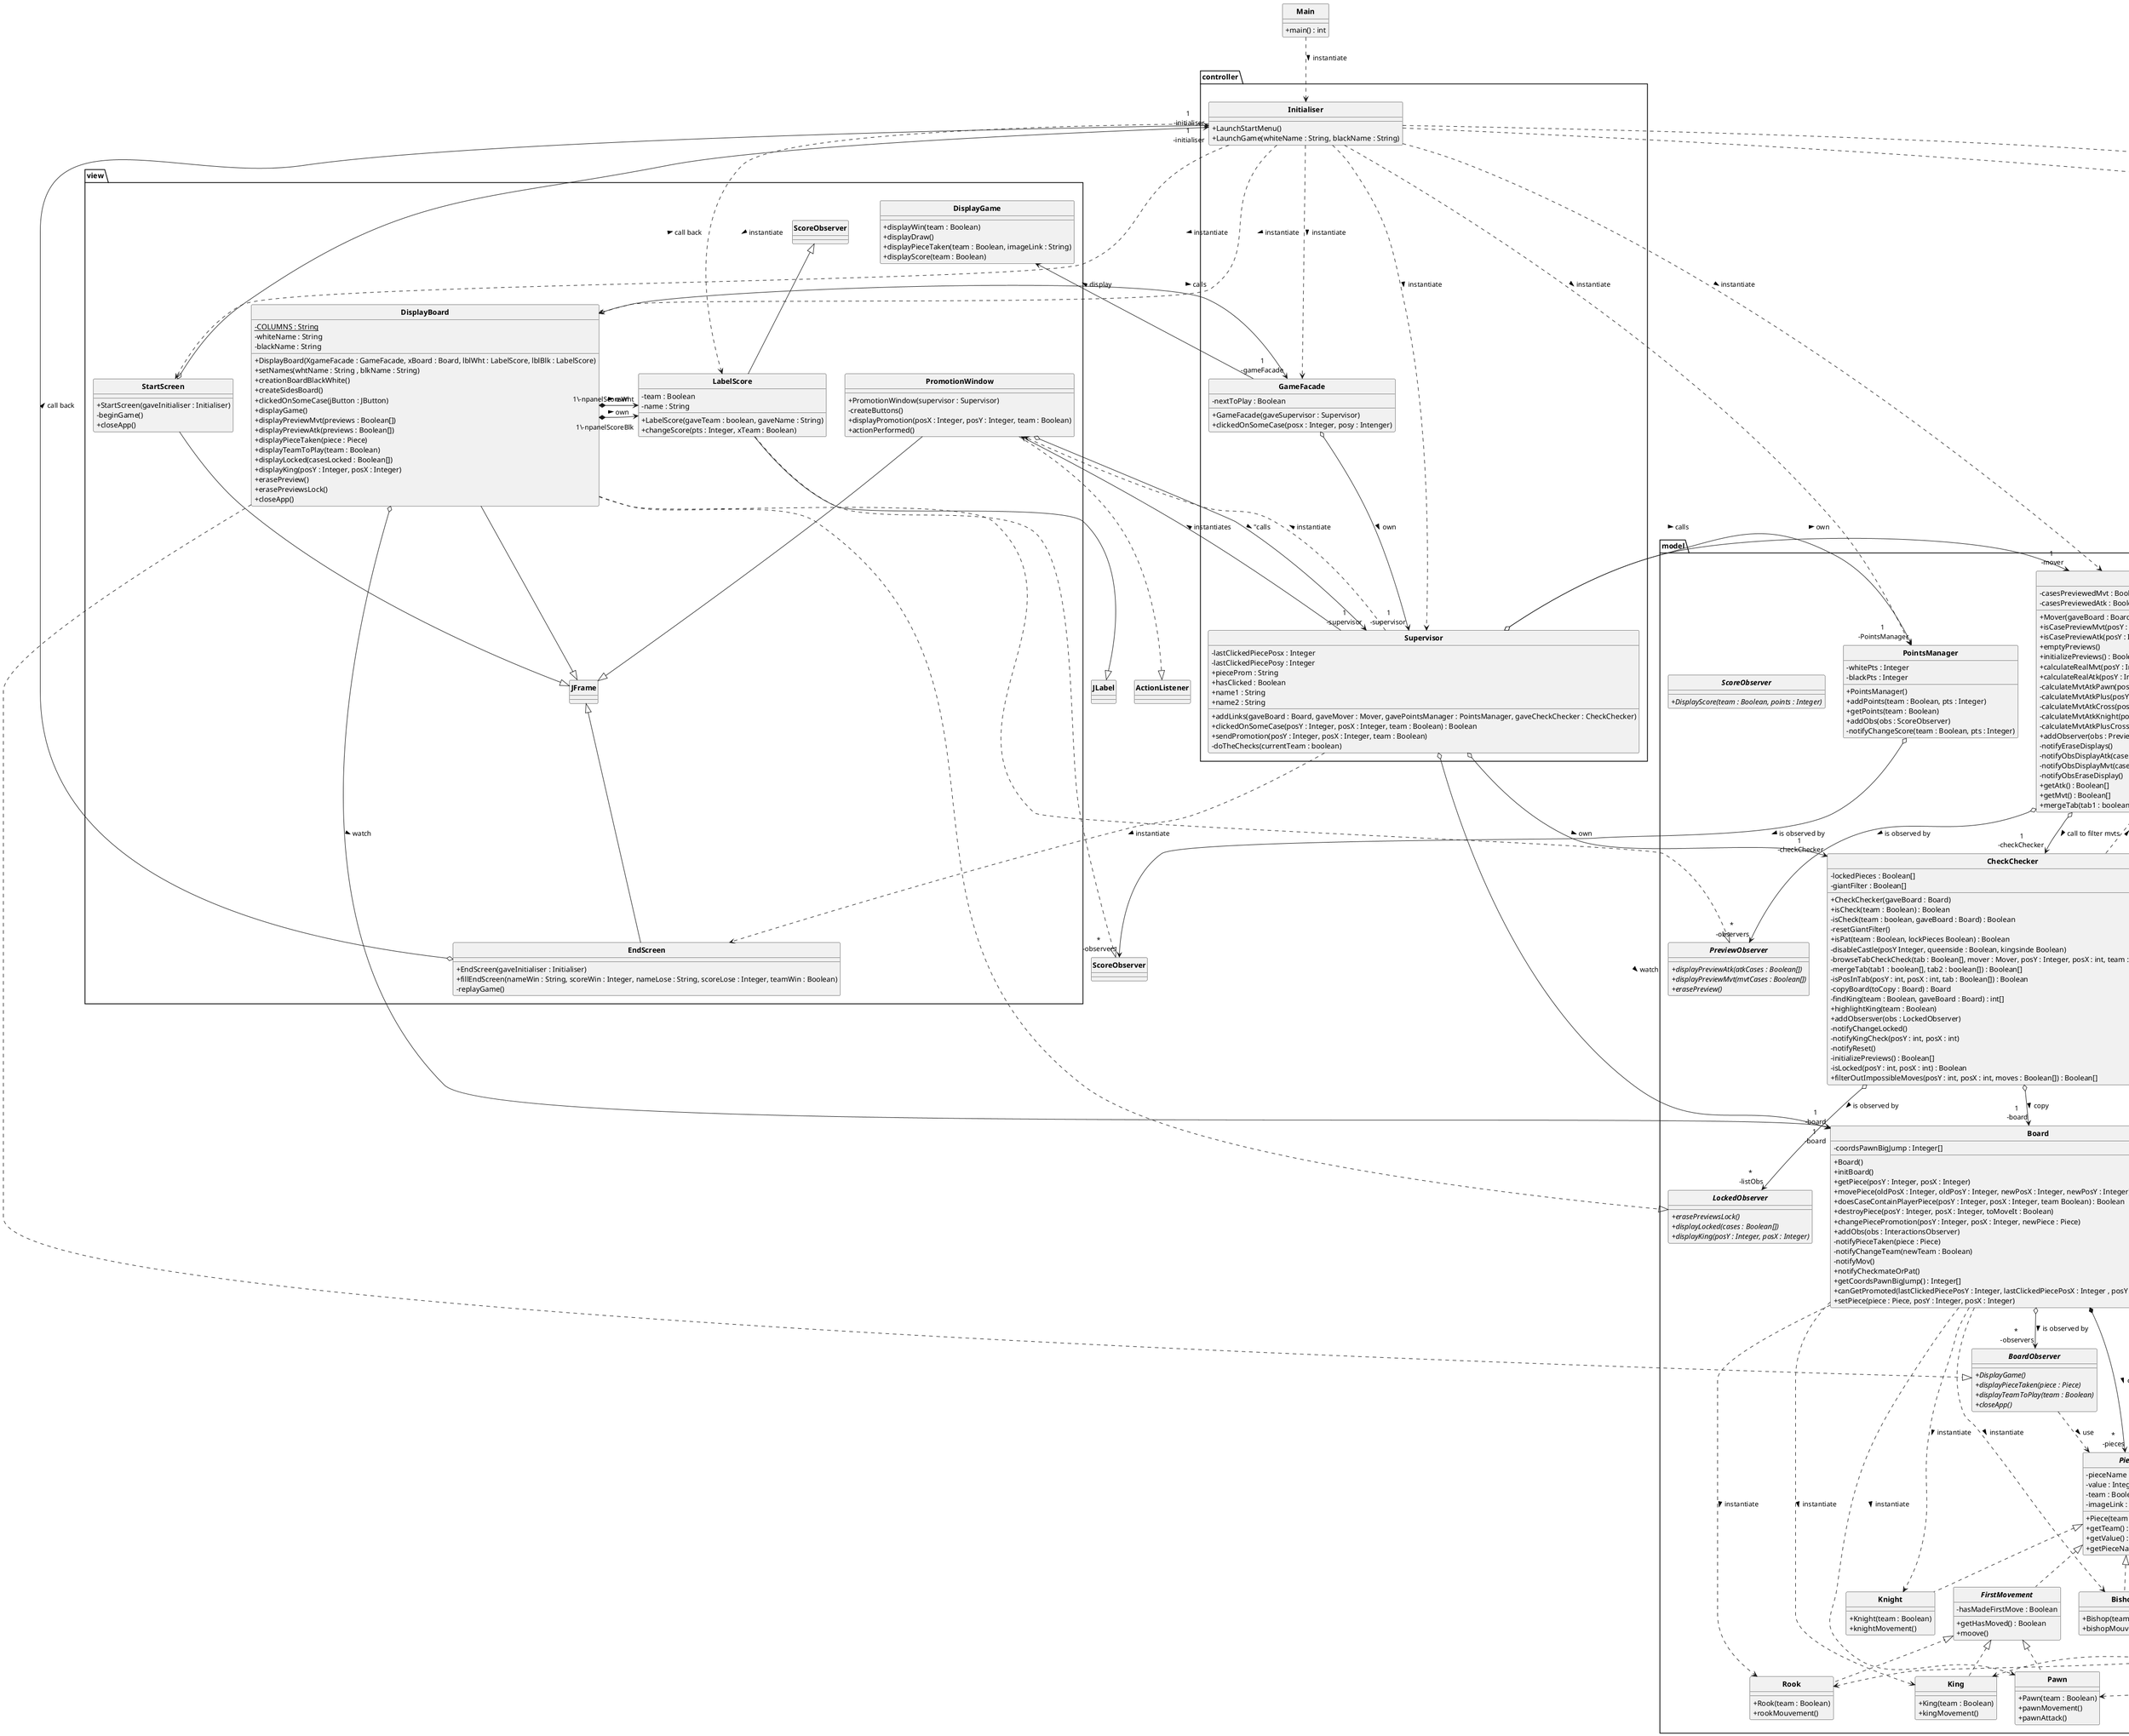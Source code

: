  @startuml


'a faire, trouver comment faire le "enroque"

    skinparam style strictuml
    skinparam classAttributeIconSize 0
    skinparam classFontStyle Bold
    hide enum methods

    class Main{
        + main() : int
    }


' allait dans board, changé
' + movePiece(oldPosX : Integer, oldPosY : Integer, newPosX : Integer, newPosY : Integer)


    package model{
        class Board{
            - coordsPawnBigJump : Integer[]
            + Board()
            + initBoard()
            + getPiece(posY : Integer, posX : Integer)
            + movePiece(oldPosX : Integer, oldPosY : Integer, newPosX : Integer, newPosY : Integer)
            + doesCaseContainPlayerPiece(posY : Integer, posX : Integer, team Boolean) : Boolean
            + destroyPiece(posY : Integer, posX : Integer, toMoveIt : Boolean)
            + changePiecePromotion(posY : Integer, posX : Integer, newPiece : Piece)
            + addObs(obs : InteractionsObserver)
            - notifyPieceTaken(piece : Piece)
            - notifyChangeTeam(newTeam : Boolean)
            - notifyMov()
            + notifyCheckmateOrPat()
            + getCoordsPawnBigJump() : Integer[]
            + canGetPromoted(lastClickedPiecePosY : Integer, lastClickedPiecePosX : Integer , posY Integer, posX : Integer) : Boolean
            + setPiece(piece : Piece, posY : Integer, posX : Integer)
        }

        class Mover{
            - casesPreviewedMvt : Boolean[]
            - casesPreviewedAtk : Boolean[]
            + Mover(gaveBoard : Board, gaveCheckChecker : CheckChecker)
            + isCasePreviewMvt(posY : Integer, posX : Integer) : Boolean
            + isCasePreviewAtk(posY : Integer, posX : Integer) : Boolean
            + emptyPreviews()
            + initializePreviews() : Boolean[]
            + calculateRealMvt(posY : Integer, posX : Integer)
            + calculateRealAtk(posY : Integer, posX : Integer)
            - calculateMvtAtkPawn(posY : Integer, posX : Integer, mvtAtk : Boolean, piece : Piece) : Boolean[]
            ' the Boolean mvts, when true calcul the mvt, when false calcul the atk
            - calculateMvtAtkPlus(posY : Integer, posX : Integer, mvtAtk : Boolean, reach : Integer, piece : Piece) : Boolean[]
            - calculateMvtAtkCross(posY : Integer, posX : Integer, mvtAtk : Boolean, reach : Integer, piece : Piece) : Boolean[]
            - calculateMvtAtkKnight(posY : Integer, posX : Integer, mvtAtk : Boolean, piece : Piece) : Boolean[]
            - calculateMvtAtkPlusCross(posY : Integer, posX : Integer, mvtAtk : Boolean, reach : Integer, piece : Piece) : Boolean[]
            + addObserver(obs : PreviewObserver)
            - notifyEraseDisplays()
            - notifyObsDisplayAtk(cases : Boolean[])
            - notifyObsDisplayMvt(cases : Boolean[])
            - notifyObsEraseDisplay()
            + getAtk() : Boolean[]
            + getMvt() : Boolean[]
            + mergeTab(tab1 : boolean[], tab2 : boolean[]) : Boolean[]
        }

        interface PreviewObserver{
            + {abstract} displayPreviewAtk(atkCases : Boolean[])
            + {abstract} displayPreviewMvt(mvtCases : Boolean[])
            + {abstract} erasePreview()
        }

        abstract class Piece{
            - pieceName : String
            - value : Integer
            - team : Boolean
            - imageLink : String

            + Piece(team : Boolean) 
            + getTeam() : Boolean
            + getValue() : Integer
            + getPieceName() : String
        }

        class Pawn implements FirstMovement{
            + Pawn(team : Boolean)
            + pawnMovement()
            + pawnAttack()
        }

        abstract class FirstMovement implements Piece{
            - hasMadeFirstMove : Boolean
            + getHasMoved() : Boolean
            + moove()
        }

        class King implements FirstMovement{
            + King(team : Boolean)
            + kingMovement()
        }

        class Queen implements Piece{
            + Queen(team : Boolean)
            + queenMovement()
        }

        class Bishop implements Piece{
            + Bishop(team : Boolean) 
            + bishopMouvement()
        }

        class Rook implements FirstMovement{
            + Rook(team : Boolean)
            + rookMouvement()
        }

        class Knight implements Piece{
            + Knight(team : Boolean)
            + knightMovement()
        }

        interface BoardObserver{
            + {abstract} DisplayGame()
            + {abstract} displayPieceTaken(piece : Piece)
            + {abstract} displayTeamToPlay(team : Boolean)
            + {abstract} closeApp()
        }

        interface LockedObserver{
            + {abstract} erasePreviewsLock()
            + {abstract} displayLocked(cases : Boolean[])
            + {abstract} displayKing(posY : Integer, posX : Integer)
        }

        class PointsManager{
            - whitePts : Integer
            - blackPts : Integer
            + PointsManager()
            + addPoints(team : Boolean, pts : Integer)
            + getPoints(team : Boolean)
            + addObs(obs : ScoreObserver)
            - notifyChangeScore(team : Boolean, pts : Integer)
        }

        interface ScoreObserver{
            + {abstract} DisplayScore(team : Boolean, points : Integer)
        }


        class CheckChecker{
            - lockedPieces : Boolean[]
            - giantFilter : Boolean[]

            + CheckChecker(gaveBoard : Board)
            + isCheck(team : Boolean) : Boolean
            - isCheck(team : boolean, gaveBoard : Board) : Boolean
            - resetGiantFilter()
            + isPat(team : Boolean, lockPieces Boolean) : Boolean
            - disableCastle(posY Integer, queenside : Boolean, kingsinde Boolean)
            - browseTabCheckCheck(tab : Boolean[], mover : Mover, posY : Integer, posX : int, team : Boolean) : Boolean 
            - mergeTab(tab1 : boolean[], tab2 : boolean[]) : Boolean[]
            - isPosInTab(posY : int, posX : int, tab : Boolean[]) : Boolean
            - copyBoard(toCopy : Board) : Board
            - findKing(team : Boolean, gaveBoard : Board) : int[]
            + highlightKing(team : Boolean)
            + addObsersver(obs : LockedObserver)
            - notifyChangeLocked()
            - notifyKingCheck(posY : int, posX : int)
            - notifyReset()
            - initializePreviews() : Boolean[]
            - isLocked(posY : int, posX : int) : Boolean
            + filterOutImpossibleMoves(posY : int, posX : int, moves : Boolean[]) : Boolean[]
        }




    }
' + caseInfo(posx : Integer, posy : Integer)


' 
    package controller{

        class Supervisor{
            - lastClickedPiecePosx : Integer
            - lastClickedPiecePosy : Integer 
            + pieceProm : String
            + hasClicked : Boolean
            + name1 : String
            + name2 : String
            ' on garde pas une piece en privé car on peut trouver la piece selon sa position
            + addLinks(gaveBoard : Board, gaveMover : Mover, gavePointsManager : PointsManager, gaveCheckChecker : CheckChecker)
            + clickedOnSomeCase(posY : Integer, posX : Integer, team : Boolean) : Boolean
            + sendPromotion(posY : Integer, posX : Integer, team : Boolean)
            - doTheChecks(currentTeam : boolean)
        }

        class GameFacade{
            - nextToPlay : Boolean
            + GameFacade(gaveSupervisor : Supervisor)
            + clickedOnSomeCase(posx : Integer, posy : Intenger)
        }

        class Initialiser{
            + LaunchStartMenu()
            + LaunchGame(whiteName : String, blackName : String)
        }

    }

    package view{
        class DisplayBoard{
            - {static} COLUMNS : String
            - whiteName : String
            - blackName : String
            + DisplayBoard(XgameFacade : GameFacade, xBoard : Board, lblWht : LabelScore, lblBlk : LabelScore)
            + setNames(whtName : String , blkName : String)
            + creationBoardBlackWhite()
            + createSidesBoard()
            + clickedOnSomeCase(jButton : JButton)
            + displayGame()
            + displayPreviewMvt(previews : Boolean[])
            + displayPreviewAtk(previews : Boolean[])
            + displayPieceTaken(piece : Piece)
            + displayTeamToPlay(team : Boolean)
            + displayLocked(casesLocked : Boolean[])
            + displayKing(posY : Integer, posX : Integer)
            + erasePreview()
            + erasePreviewsLock()
            + closeApp()
        }

        class DisplayGame{
            + displayWin(team : Boolean)
            + displayDraw()
            + displayPieceTaken(team : Boolean, imageLink : String)
            + displayScore(team : Boolean)
        }

        class PromotionWindow{
            + PromotionWindow(supervisor : Supervisor)
            - createButtons()
            + displayPromotion(posX : Integer, posY : Integer, team : Boolean)
            + actionPerformed() 
            'Overrides ActionPerformed from ActionListener
        }

        class LabelScore extends ScoreObserver{
            - team : Boolean 
            - name : String 
            + LabelScore(gaveTeam : boolean, gaveName : String)
            + changeScore(pts : Integer, xTeam : Boolean)
        }


        class StartScreen{
            + StartScreen(gaveInitialiser : Initialiser)
            - beginGame()
            + closeApp()
        }

        class EndScreen extends JFrame{
            + EndScreen(gaveInitialiser : Initialiser)
            + fillEndScreen(nameWin : String, scoreWin : Integer, nameLose : String, scoreLose : Integer, teamWin : Boolean)
            - replayGame()
        }

        
    }

'class PanelBoard{}
'class PanelPlayer{}

    'main
    Main ..> Initialiser : > instantiate 

    'instantiate
    Initialiser ..> Board : > instantiate 
    Initialiser ...> GameFacade : > instantiate 
    Initialiser ..> DisplayBoard : > instantiate 
    Initialiser ..> Supervisor : > instantiate 
    Initialiser ..> PointsManager : > instantiate 
    Initialiser ..> Mover : > instantiate 
    Initialiser ..> LabelScore : > instantiate 
    Initialiser ..> CheckChecker : > instantiate 

    Initialiser ..> StartScreen : > instantiate 
    
    'view

    'model
    Board  o--> "*\n -observers" BoardObserver : > is observed by
    PointsManager  o--> "*\n -observers" ScoreObserver : > is observed by
    Mover  o--> "*\n -observers" PreviewObserver : > is observed by
    CheckChecker  o--> "*\n -listObs" LockedObserver : > is observed by
    
   
    CheckChecker o--> "1\n -board" Board : > copy
    CheckChecker ..> Mover : > instantiate and use
    CheckChecker ..> Piece : > use

    ' Piece <|.down.. Knight 
    ' Piece <|.down.. Pawn 
    ' Piece <|.down.. Bishop 
    ' Piece <|.down.. Rook 
    ' Piece <|.down.. King 
    ' Piece <|.down.. Queen 

    Board ..> Pawn : > instantiate 
    Board ..> Knight : > instantiate 
    Board ..> Bishop : > instantiate 
    Board ..> Rook : > instantiate 
    Board ..> King : > instantiate 
    Board ..> Queen : > instantiate 

    Board *--> "*\n-pieces" Piece : > contains

    'controller
    GameFacade o--> "1\n-supervisor " Supervisor : > own
   

    'view
    DisplayBoard *-> "1\-npanelScoreWht" LabelScore : > own
    DisplayBoard *-> "1\-npanelScoreBlk" LabelScore : > own

    'relation view - controller

    StartScreen o-> "1\n -initialiser" Initialiser : > call back
    EndScreen o-> "1\n -initialiser" Initialiser : > call back


    'cette relation envoie la position de la case cliquee a controller
    DisplayBoard o-right-> "1\n-gameFacade" GameFacade : > calls  
    GameFacade --> DisplayGame : > display
    
    'relation view - model
    DisplayBoard .down.|> BoardObserver : ""
    DisplayBoard .down.|> PreviewObserver : ""
    DisplayBoard .down.|> LockedObserver : ""
    

    LabelScore ..|> ScoreObserver : ""
    LabelScore --|> JLabel : ""

    DisplayBoard --|> JFrame : ""
    StartScreen --|> JFrame : ""
    PromotionWindow --|> JFrame : ""

    PromotionWindow ..|> ActionListener : ""

    DisplayBoard o-down-> "1\n-board" Board : > watch
    PromotionWindow <- Supervisor : "instantiates <"
    PromotionWindow o-> "1\n-supervisor" Supervisor : "calls >


    BoardObserver ..> Piece : > use

    'relation controller - model
    Supervisor o--> "1\n -board" Board : > watch 
    Supervisor o-r-> "1\n -mover" Mover : > own 
    Supervisor o-r-> "1\n -checkChecker" CheckChecker : > own 
    Supervisor ..> EndScreen : > instantiate

    Supervisor .> PromotionWindow : > instantiate 

    'layout
    Supervisor o-> "1\n -PointsManager" PointsManager : > calls 
    
    'DisplayBoard -[hidden]> Supervisor : "consults >"

    Mover  o-> "1\n -board" Board : > watch
    Mover .u.> Piece : > uses
    Mover .u.> Rook : > uses
    Mover .u.> Pawn : > uses
    Mover .u.> King : > uses
    Mover .u.> Bishop : > uses
    Mover .u.> Queen : > uses

    Mover o--> "1\n-board " Board : > watch
    Mover o--> "1\n-checkChecker " CheckChecker : > call to filter mvts


    @enduml